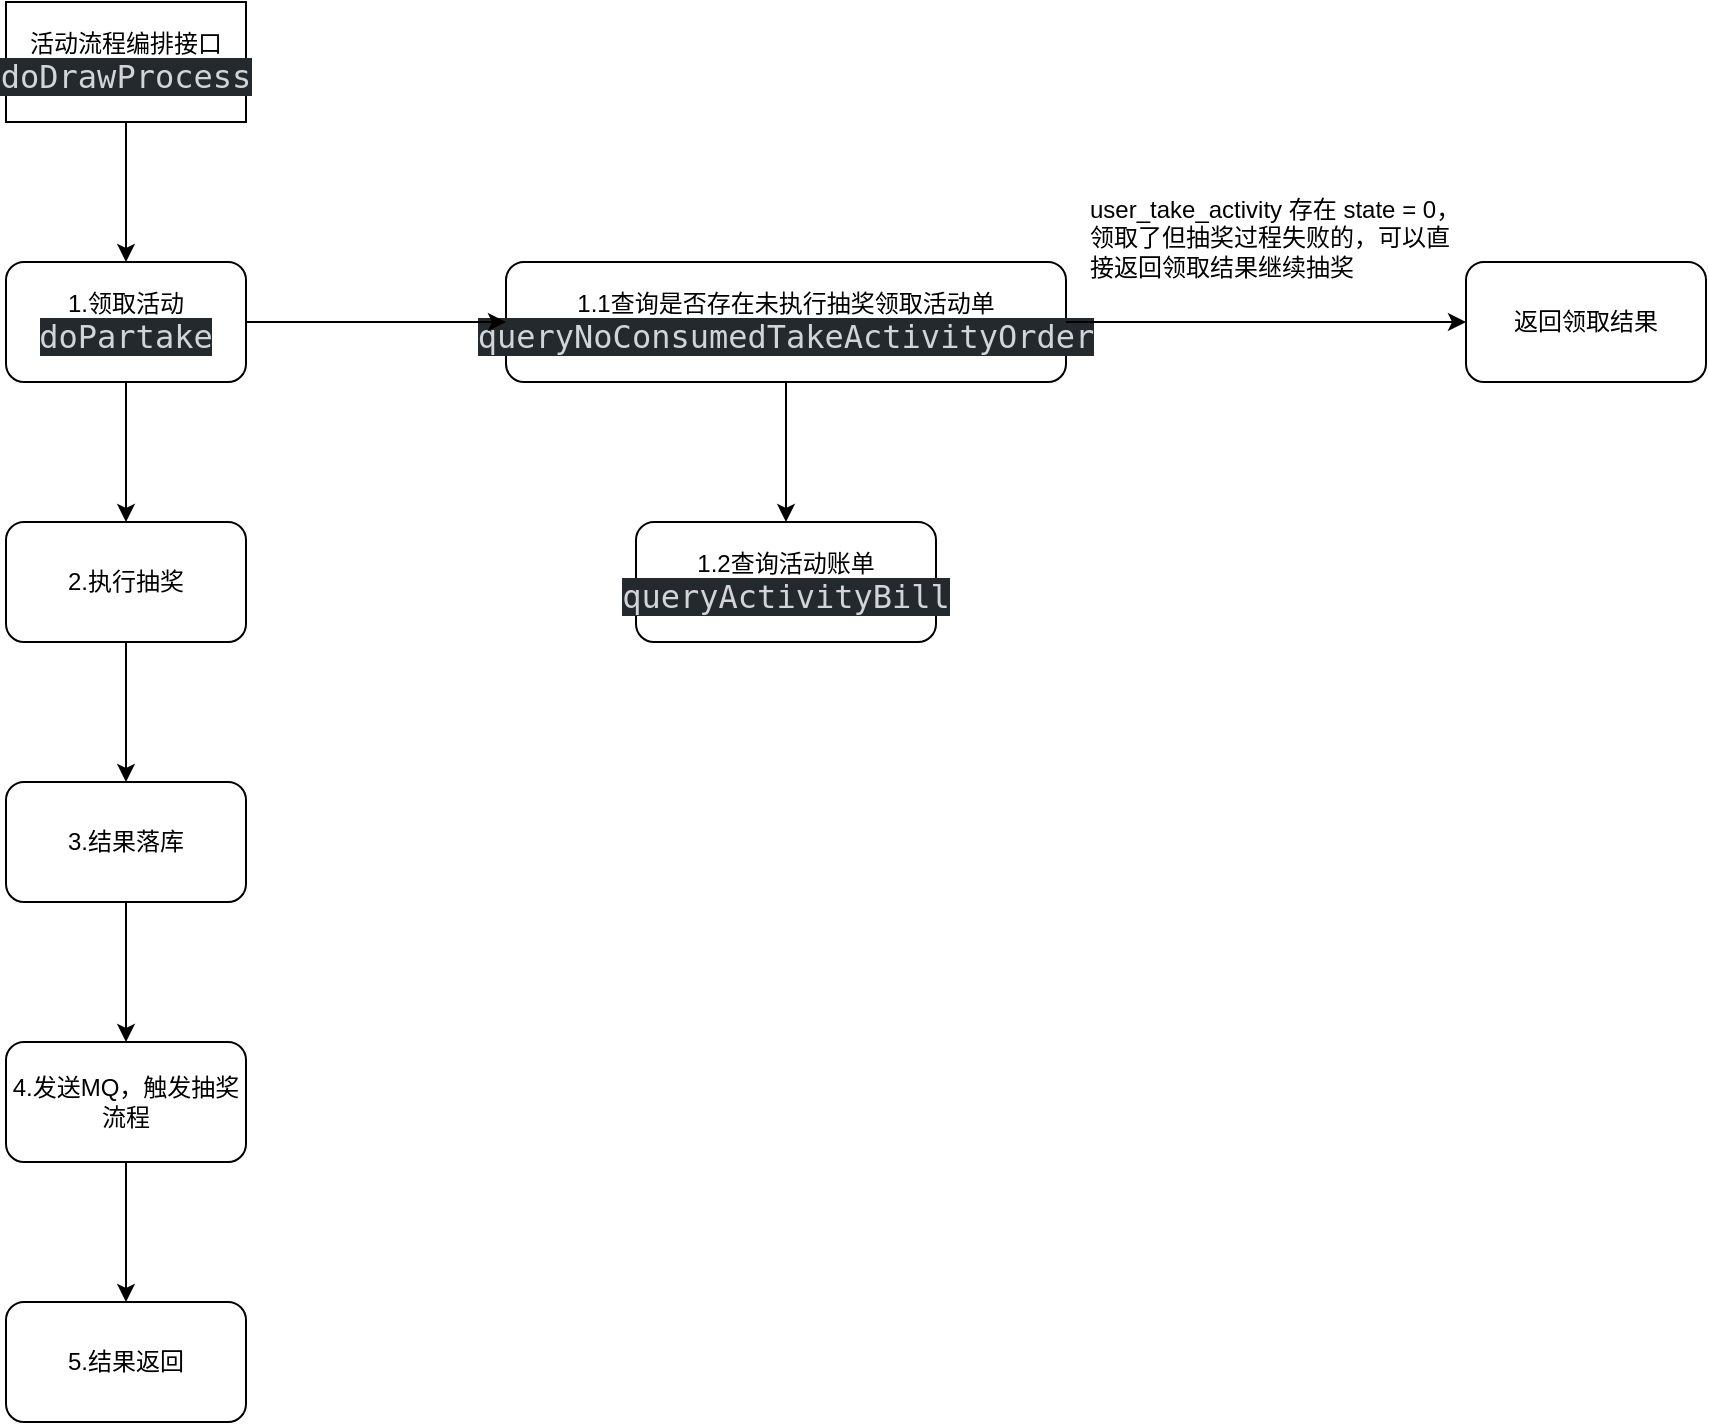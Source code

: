 <mxfile version="21.5.0" type="github">
  <diagram name="第 1 页" id="bibF9dJg5SwcvGGGdXnd">
    <mxGraphModel dx="1066" dy="725" grid="1" gridSize="10" guides="1" tooltips="1" connect="1" arrows="1" fold="1" page="1" pageScale="1" pageWidth="827" pageHeight="1169" math="0" shadow="0">
      <root>
        <mxCell id="0" />
        <mxCell id="1" parent="0" />
        <mxCell id="CFQvKzb5lcJhRTIT20Lr-2" value="1.领取活动&lt;br&gt;&lt;div style=&quot;background-color: rgb(36, 41, 46); color: rgb(209, 213, 218); font-family: &amp;quot;JetBrains Mono&amp;quot;, monospace; font-size: 12pt;&quot;&gt;doPartake&lt;/div&gt;" style="rounded=1;whiteSpace=wrap;html=1;" vertex="1" parent="1">
          <mxGeometry x="50" y="220" width="120" height="60" as="geometry" />
        </mxCell>
        <mxCell id="CFQvKzb5lcJhRTIT20Lr-3" value="活动流程编排接口&lt;br style=&quot;border-color: var(--border-color);&quot;&gt;&lt;div style=&quot;border-color: var(--border-color); background-color: rgb(36, 41, 46); color: rgb(209, 213, 218); font-family: &amp;quot;JetBrains Mono&amp;quot;, monospace; font-size: 12pt;&quot;&gt;doDrawProcess&lt;/div&gt;" style="rounded=0;whiteSpace=wrap;html=1;" vertex="1" parent="1">
          <mxGeometry x="50" y="90" width="120" height="60" as="geometry" />
        </mxCell>
        <mxCell id="CFQvKzb5lcJhRTIT20Lr-4" value="" style="endArrow=classic;html=1;rounded=0;exitX=0.5;exitY=1;exitDx=0;exitDy=0;" edge="1" parent="1" source="CFQvKzb5lcJhRTIT20Lr-3" target="CFQvKzb5lcJhRTIT20Lr-2">
          <mxGeometry width="50" height="50" relative="1" as="geometry">
            <mxPoint x="180" y="380" as="sourcePoint" />
            <mxPoint x="230" y="330" as="targetPoint" />
          </mxGeometry>
        </mxCell>
        <mxCell id="CFQvKzb5lcJhRTIT20Lr-5" value="2.执行抽奖" style="rounded=1;whiteSpace=wrap;html=1;" vertex="1" parent="1">
          <mxGeometry x="50" y="350" width="120" height="60" as="geometry" />
        </mxCell>
        <mxCell id="CFQvKzb5lcJhRTIT20Lr-6" value="3.结果落库" style="rounded=1;whiteSpace=wrap;html=1;" vertex="1" parent="1">
          <mxGeometry x="50" y="480" width="120" height="60" as="geometry" />
        </mxCell>
        <mxCell id="CFQvKzb5lcJhRTIT20Lr-7" value="4.发送MQ，触发抽奖流程" style="rounded=1;whiteSpace=wrap;html=1;" vertex="1" parent="1">
          <mxGeometry x="50" y="610" width="120" height="60" as="geometry" />
        </mxCell>
        <mxCell id="CFQvKzb5lcJhRTIT20Lr-8" value="5.结果返回" style="rounded=1;whiteSpace=wrap;html=1;" vertex="1" parent="1">
          <mxGeometry x="50" y="740" width="120" height="60" as="geometry" />
        </mxCell>
        <mxCell id="CFQvKzb5lcJhRTIT20Lr-9" value="1.1查询是否存在未执行抽奖领取活动单&lt;br&gt;&lt;div style=&quot;background-color: rgb(36, 41, 46); color: rgb(209, 213, 218); font-family: &amp;quot;JetBrains Mono&amp;quot;, monospace; font-size: 12pt;&quot;&gt;queryNoConsumedTakeActivityOrder&lt;/div&gt;" style="rounded=1;whiteSpace=wrap;html=1;" vertex="1" parent="1">
          <mxGeometry x="300" y="220" width="280" height="60" as="geometry" />
        </mxCell>
        <mxCell id="CFQvKzb5lcJhRTIT20Lr-10" value="" style="endArrow=classic;html=1;rounded=0;exitX=0.5;exitY=1;exitDx=0;exitDy=0;" edge="1" parent="1" source="CFQvKzb5lcJhRTIT20Lr-2" target="CFQvKzb5lcJhRTIT20Lr-5">
          <mxGeometry width="50" height="50" relative="1" as="geometry">
            <mxPoint x="200" y="280" as="sourcePoint" />
            <mxPoint x="250" y="230" as="targetPoint" />
          </mxGeometry>
        </mxCell>
        <mxCell id="CFQvKzb5lcJhRTIT20Lr-11" value="" style="endArrow=classic;html=1;rounded=0;exitX=0.5;exitY=1;exitDx=0;exitDy=0;" edge="1" parent="1" source="CFQvKzb5lcJhRTIT20Lr-5" target="CFQvKzb5lcJhRTIT20Lr-6">
          <mxGeometry width="50" height="50" relative="1" as="geometry">
            <mxPoint x="120" y="290" as="sourcePoint" />
            <mxPoint x="120" y="360" as="targetPoint" />
          </mxGeometry>
        </mxCell>
        <mxCell id="CFQvKzb5lcJhRTIT20Lr-12" value="" style="endArrow=classic;html=1;rounded=0;exitX=0.5;exitY=1;exitDx=0;exitDy=0;" edge="1" parent="1" source="CFQvKzb5lcJhRTIT20Lr-6" target="CFQvKzb5lcJhRTIT20Lr-7">
          <mxGeometry width="50" height="50" relative="1" as="geometry">
            <mxPoint x="100" y="550" as="sourcePoint" />
            <mxPoint x="120" y="490" as="targetPoint" />
          </mxGeometry>
        </mxCell>
        <mxCell id="CFQvKzb5lcJhRTIT20Lr-13" value="" style="endArrow=classic;html=1;rounded=0;exitX=0.5;exitY=1;exitDx=0;exitDy=0;" edge="1" parent="1" source="CFQvKzb5lcJhRTIT20Lr-7" target="CFQvKzb5lcJhRTIT20Lr-8">
          <mxGeometry width="50" height="50" relative="1" as="geometry">
            <mxPoint x="120" y="550" as="sourcePoint" />
            <mxPoint x="120" y="620" as="targetPoint" />
          </mxGeometry>
        </mxCell>
        <mxCell id="CFQvKzb5lcJhRTIT20Lr-14" value="" style="endArrow=classic;html=1;rounded=0;exitX=1;exitY=0.5;exitDx=0;exitDy=0;entryX=0;entryY=0.5;entryDx=0;entryDy=0;" edge="1" parent="1" source="CFQvKzb5lcJhRTIT20Lr-2" target="CFQvKzb5lcJhRTIT20Lr-9">
          <mxGeometry width="50" height="50" relative="1" as="geometry">
            <mxPoint x="120" y="290" as="sourcePoint" />
            <mxPoint x="120" y="360" as="targetPoint" />
          </mxGeometry>
        </mxCell>
        <mxCell id="CFQvKzb5lcJhRTIT20Lr-15" value="返回领取结果" style="rounded=1;whiteSpace=wrap;html=1;" vertex="1" parent="1">
          <mxGeometry x="780" y="220" width="120" height="60" as="geometry" />
        </mxCell>
        <mxCell id="CFQvKzb5lcJhRTIT20Lr-16" value="user_take_activity 存在 state = 0，领取了但抽奖过程失败的，可以直接返回领取结果继续抽奖" style="text;whiteSpace=wrap;" vertex="1" parent="1">
          <mxGeometry x="590" y="180" width="190" height="40" as="geometry" />
        </mxCell>
        <mxCell id="CFQvKzb5lcJhRTIT20Lr-18" value="" style="endArrow=classic;html=1;rounded=0;exitX=1;exitY=0.5;exitDx=0;exitDy=0;" edge="1" parent="1" source="CFQvKzb5lcJhRTIT20Lr-9" target="CFQvKzb5lcJhRTIT20Lr-15">
          <mxGeometry width="50" height="50" relative="1" as="geometry">
            <mxPoint x="610" y="280" as="sourcePoint" />
            <mxPoint x="660" y="230" as="targetPoint" />
          </mxGeometry>
        </mxCell>
        <mxCell id="CFQvKzb5lcJhRTIT20Lr-19" value="1.2查询活动账单&lt;br&gt;&lt;div style=&quot;background-color: rgb(36, 41, 46); color: rgb(209, 213, 218); font-family: &amp;quot;JetBrains Mono&amp;quot;, monospace; font-size: 12pt;&quot;&gt;queryActivityBill&lt;/div&gt;" style="rounded=1;whiteSpace=wrap;html=1;" vertex="1" parent="1">
          <mxGeometry x="365" y="350" width="150" height="60" as="geometry" />
        </mxCell>
        <mxCell id="CFQvKzb5lcJhRTIT20Lr-20" value="" style="endArrow=classic;html=1;rounded=0;exitX=0.5;exitY=1;exitDx=0;exitDy=0;" edge="1" parent="1" source="CFQvKzb5lcJhRTIT20Lr-9" target="CFQvKzb5lcJhRTIT20Lr-19">
          <mxGeometry width="50" height="50" relative="1" as="geometry">
            <mxPoint x="180" y="260" as="sourcePoint" />
            <mxPoint x="310" y="260" as="targetPoint" />
          </mxGeometry>
        </mxCell>
      </root>
    </mxGraphModel>
  </diagram>
</mxfile>
